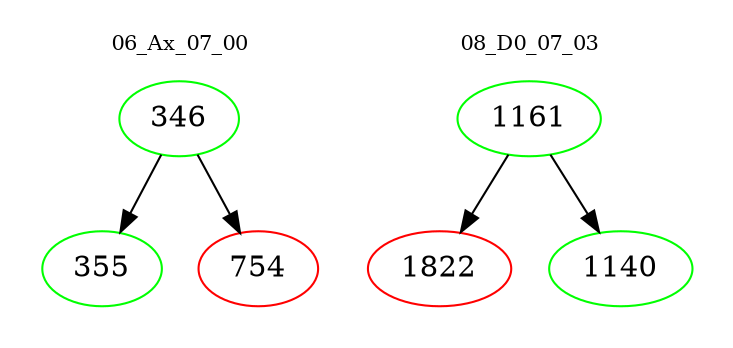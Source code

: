 digraph{
subgraph cluster_0 {
color = white
label = "06_Ax_07_00";
fontsize=10;
T0_346 [label="346", color="green"]
T0_346 -> T0_355 [color="black"]
T0_355 [label="355", color="green"]
T0_346 -> T0_754 [color="black"]
T0_754 [label="754", color="red"]
}
subgraph cluster_1 {
color = white
label = "08_D0_07_03";
fontsize=10;
T1_1161 [label="1161", color="green"]
T1_1161 -> T1_1822 [color="black"]
T1_1822 [label="1822", color="red"]
T1_1161 -> T1_1140 [color="black"]
T1_1140 [label="1140", color="green"]
}
}
